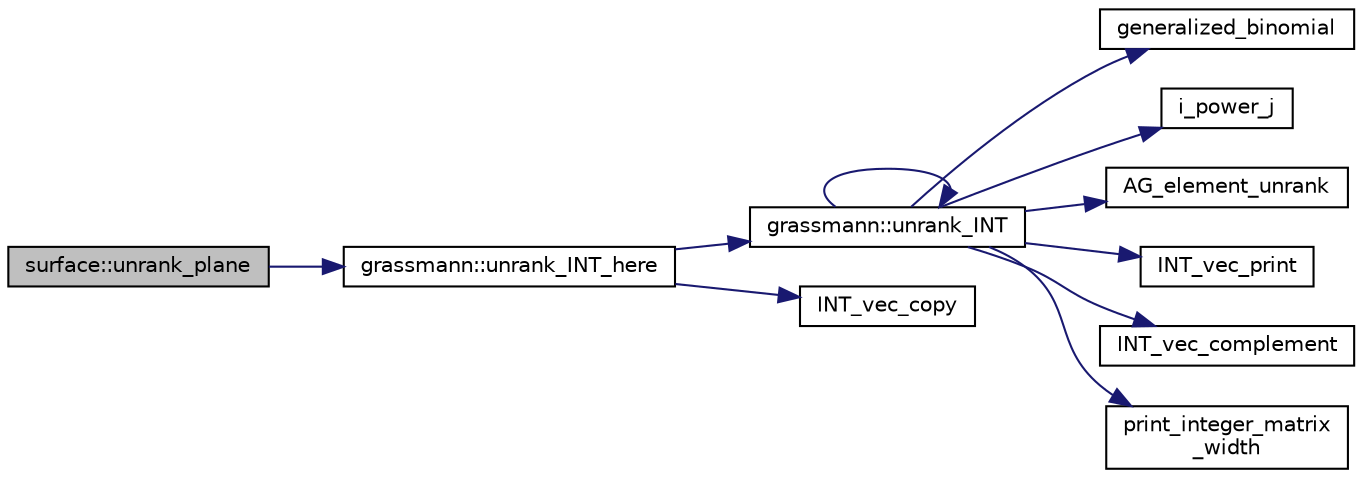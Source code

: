 digraph "surface::unrank_plane"
{
  edge [fontname="Helvetica",fontsize="10",labelfontname="Helvetica",labelfontsize="10"];
  node [fontname="Helvetica",fontsize="10",shape=record];
  rankdir="LR";
  Node5423 [label="surface::unrank_plane",height=0.2,width=0.4,color="black", fillcolor="grey75", style="filled", fontcolor="black"];
  Node5423 -> Node5424 [color="midnightblue",fontsize="10",style="solid",fontname="Helvetica"];
  Node5424 [label="grassmann::unrank_INT_here",height=0.2,width=0.4,color="black", fillcolor="white", style="filled",URL="$df/d02/classgrassmann.html#aa51bb30ed0feb7ad87d500b76e0b3cbe"];
  Node5424 -> Node5425 [color="midnightblue",fontsize="10",style="solid",fontname="Helvetica"];
  Node5425 [label="grassmann::unrank_INT",height=0.2,width=0.4,color="black", fillcolor="white", style="filled",URL="$df/d02/classgrassmann.html#a32079405b95a6da2ba1420567d762d64"];
  Node5425 -> Node5426 [color="midnightblue",fontsize="10",style="solid",fontname="Helvetica"];
  Node5426 [label="generalized_binomial",height=0.2,width=0.4,color="black", fillcolor="white", style="filled",URL="$d2/d7c/combinatorics_8_c.html#a24762dc22e45175d18ec1ec1d2556ae8"];
  Node5425 -> Node5427 [color="midnightblue",fontsize="10",style="solid",fontname="Helvetica"];
  Node5427 [label="i_power_j",height=0.2,width=0.4,color="black", fillcolor="white", style="filled",URL="$de/dc5/algebra__and__number__theory_8h.html#a39b321523e8957d701618bb5cac542b5"];
  Node5425 -> Node5428 [color="midnightblue",fontsize="10",style="solid",fontname="Helvetica"];
  Node5428 [label="AG_element_unrank",height=0.2,width=0.4,color="black", fillcolor="white", style="filled",URL="$d4/d67/geometry_8h.html#a4a33b86c87b2879b97cfa1327abe2885"];
  Node5425 -> Node5429 [color="midnightblue",fontsize="10",style="solid",fontname="Helvetica"];
  Node5429 [label="INT_vec_print",height=0.2,width=0.4,color="black", fillcolor="white", style="filled",URL="$df/dbf/sajeeb_8_c.html#a79a5901af0b47dd0d694109543c027fe"];
  Node5425 -> Node5425 [color="midnightblue",fontsize="10",style="solid",fontname="Helvetica"];
  Node5425 -> Node5430 [color="midnightblue",fontsize="10",style="solid",fontname="Helvetica"];
  Node5430 [label="INT_vec_complement",height=0.2,width=0.4,color="black", fillcolor="white", style="filled",URL="$d5/db4/io__and__os_8h.html#a2a0a724647575fcd3090c763985eb81a"];
  Node5425 -> Node5431 [color="midnightblue",fontsize="10",style="solid",fontname="Helvetica"];
  Node5431 [label="print_integer_matrix\l_width",height=0.2,width=0.4,color="black", fillcolor="white", style="filled",URL="$d5/db4/io__and__os_8h.html#aa78f3e73fc2179251bd15adbcc31573f"];
  Node5424 -> Node5432 [color="midnightblue",fontsize="10",style="solid",fontname="Helvetica"];
  Node5432 [label="INT_vec_copy",height=0.2,width=0.4,color="black", fillcolor="white", style="filled",URL="$df/dbf/sajeeb_8_c.html#ac2d875e27e009af6ec04d17254d11075"];
}

